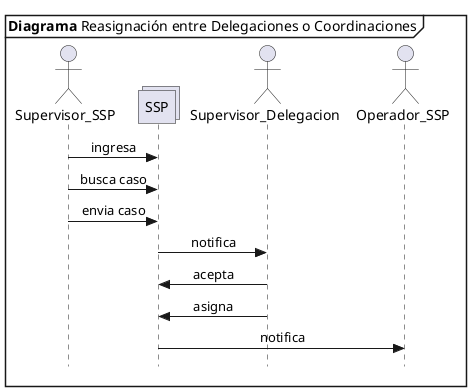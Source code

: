 @startuml Denuncia_web
skinparam Style strictuml
skinparam SequenceMessageAlignment center

mainframe **Diagrama** Reasignación entre Delegaciones o Coordinaciones

actor Supervisor_SSP as supssp
collections SSP 
actor Supervisor_Delegacion as supsspdel
actor Operador_SSP as opssp

supssp -> SSP : ingresa
supssp -> SSP : busca caso
supssp -> SSP : envia caso
SSP -> supsspdel : notifica
supsspdel -> SSP : acepta
supsspdel -> SSP : asigna
SSP -> opssp : notifica

@enduml